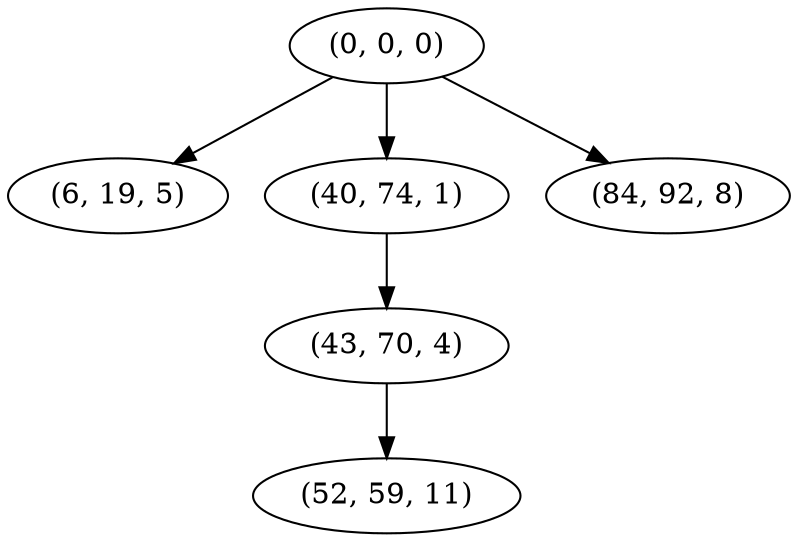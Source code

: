 digraph tree {
    "(0, 0, 0)";
    "(6, 19, 5)";
    "(40, 74, 1)";
    "(43, 70, 4)";
    "(52, 59, 11)";
    "(84, 92, 8)";
    "(0, 0, 0)" -> "(6, 19, 5)";
    "(0, 0, 0)" -> "(40, 74, 1)";
    "(0, 0, 0)" -> "(84, 92, 8)";
    "(40, 74, 1)" -> "(43, 70, 4)";
    "(43, 70, 4)" -> "(52, 59, 11)";
}
